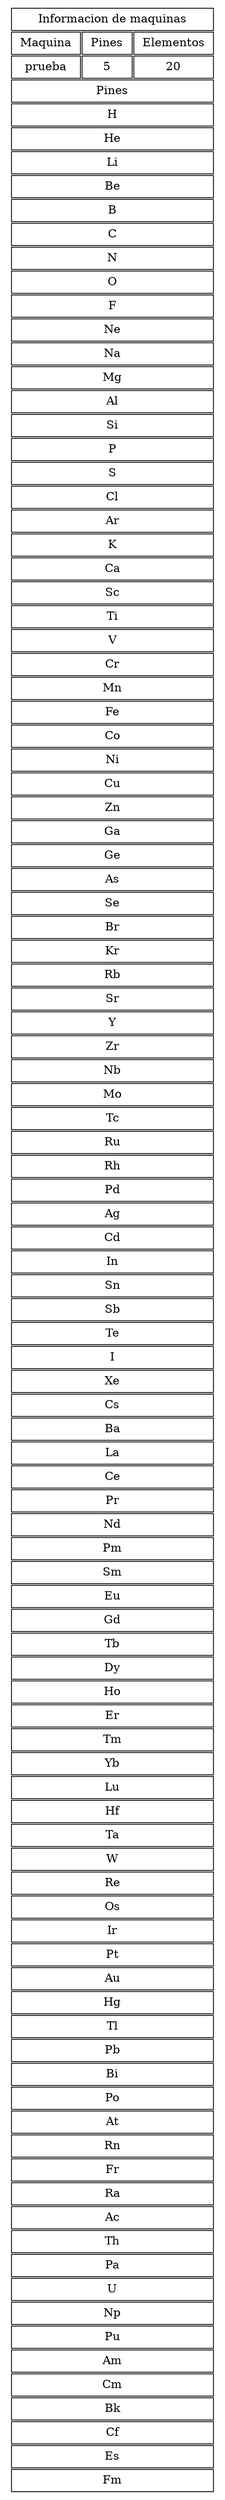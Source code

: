 digraph G { bgcolor="white" 
a0 [shape = "none", label=< 
<TABLE border="0" cellspacing="2" cellpadding="5" bgcolor="white"> 
<TR>
<TD colspan="3" border="1" > Informacion de maquinas </TD> 
</TR>
<TR>
<TD border="1" > Maquina </TD> 
<TD border="1" > Pines </TD> 
<TD border="1" > Elementos </TD> 
</TR>
<TR>
<TD border="1">prueba</TD> 
<TD border="1">5</TD> 
<TD border="1">20</TD> 
</TR>
<TR>
<TD colspan="3" border="1" > Pines </TD> 
</TR>
<TR>
<TD colspan="3" border="1" > H </TD> 
</TR>
<TR>
<TD colspan="3" border="1" > He </TD> 
</TR>
<TR>
<TD colspan="3" border="1" > Li </TD> 
</TR>
<TR>
<TD colspan="3" border="1" > Be </TD> 
</TR>
<TR>
<TD colspan="3" border="1" > B </TD> 
</TR>
<TR>
<TD colspan="3" border="1" > C </TD> 
</TR>
<TR>
<TD colspan="3" border="1" > N </TD> 
</TR>
<TR>
<TD colspan="3" border="1" > O </TD> 
</TR>
<TR>
<TD colspan="3" border="1" > F </TD> 
</TR>
<TR>
<TD colspan="3" border="1" > Ne </TD> 
</TR>
<TR>
<TD colspan="3" border="1" > Na </TD> 
</TR>
<TR>
<TD colspan="3" border="1" > Mg </TD> 
</TR>
<TR>
<TD colspan="3" border="1" > Al </TD> 
</TR>
<TR>
<TD colspan="3" border="1" > Si </TD> 
</TR>
<TR>
<TD colspan="3" border="1" > P </TD> 
</TR>
<TR>
<TD colspan="3" border="1" > S </TD> 
</TR>
<TR>
<TD colspan="3" border="1" > Cl </TD> 
</TR>
<TR>
<TD colspan="3" border="1" > Ar </TD> 
</TR>
<TR>
<TD colspan="3" border="1" > K </TD> 
</TR>
<TR>
<TD colspan="3" border="1" > Ca </TD> 
</TR>
<TR>
<TD colspan="3" border="1" > Sc </TD> 
</TR>
<TR>
<TD colspan="3" border="1" > Ti </TD> 
</TR>
<TR>
<TD colspan="3" border="1" > V </TD> 
</TR>
<TR>
<TD colspan="3" border="1" > Cr </TD> 
</TR>
<TR>
<TD colspan="3" border="1" > Mn </TD> 
</TR>
<TR>
<TD colspan="3" border="1" > Fe </TD> 
</TR>
<TR>
<TD colspan="3" border="1" > Co </TD> 
</TR>
<TR>
<TD colspan="3" border="1" > Ni </TD> 
</TR>
<TR>
<TD colspan="3" border="1" > Cu </TD> 
</TR>
<TR>
<TD colspan="3" border="1" > Zn </TD> 
</TR>
<TR>
<TD colspan="3" border="1" > Ga </TD> 
</TR>
<TR>
<TD colspan="3" border="1" > Ge </TD> 
</TR>
<TR>
<TD colspan="3" border="1" > As </TD> 
</TR>
<TR>
<TD colspan="3" border="1" > Se </TD> 
</TR>
<TR>
<TD colspan="3" border="1" > Br </TD> 
</TR>
<TR>
<TD colspan="3" border="1" > Kr </TD> 
</TR>
<TR>
<TD colspan="3" border="1" > Rb </TD> 
</TR>
<TR>
<TD colspan="3" border="1" > Sr </TD> 
</TR>
<TR>
<TD colspan="3" border="1" > Y </TD> 
</TR>
<TR>
<TD colspan="3" border="1" > Zr </TD> 
</TR>
<TR>
<TD colspan="3" border="1" > Nb </TD> 
</TR>
<TR>
<TD colspan="3" border="1" > Mo </TD> 
</TR>
<TR>
<TD colspan="3" border="1" > Tc </TD> 
</TR>
<TR>
<TD colspan="3" border="1" > Ru </TD> 
</TR>
<TR>
<TD colspan="3" border="1" > Rh </TD> 
</TR>
<TR>
<TD colspan="3" border="1" > Pd </TD> 
</TR>
<TR>
<TD colspan="3" border="1" > Ag </TD> 
</TR>
<TR>
<TD colspan="3" border="1" > Cd </TD> 
</TR>
<TR>
<TD colspan="3" border="1" > In </TD> 
</TR>
<TR>
<TD colspan="3" border="1" > Sn </TD> 
</TR>
<TR>
<TD colspan="3" border="1" > Sb </TD> 
</TR>
<TR>
<TD colspan="3" border="1" > Te </TD> 
</TR>
<TR>
<TD colspan="3" border="1" > I </TD> 
</TR>
<TR>
<TD colspan="3" border="1" > Xe </TD> 
</TR>
<TR>
<TD colspan="3" border="1" > Cs </TD> 
</TR>
<TR>
<TD colspan="3" border="1" > Ba </TD> 
</TR>
<TR>
<TD colspan="3" border="1" > La </TD> 
</TR>
<TR>
<TD colspan="3" border="1" > Ce </TD> 
</TR>
<TR>
<TD colspan="3" border="1" > Pr </TD> 
</TR>
<TR>
<TD colspan="3" border="1" > Nd </TD> 
</TR>
<TR>
<TD colspan="3" border="1" > Pm </TD> 
</TR>
<TR>
<TD colspan="3" border="1" > Sm </TD> 
</TR>
<TR>
<TD colspan="3" border="1" > Eu </TD> 
</TR>
<TR>
<TD colspan="3" border="1" > Gd </TD> 
</TR>
<TR>
<TD colspan="3" border="1" > Tb </TD> 
</TR>
<TR>
<TD colspan="3" border="1" > Dy </TD> 
</TR>
<TR>
<TD colspan="3" border="1" > Ho </TD> 
</TR>
<TR>
<TD colspan="3" border="1" > Er </TD> 
</TR>
<TR>
<TD colspan="3" border="1" > Tm </TD> 
</TR>
<TR>
<TD colspan="3" border="1" > Yb </TD> 
</TR>
<TR>
<TD colspan="3" border="1" > Lu </TD> 
</TR>
<TR>
<TD colspan="3" border="1" > Hf </TD> 
</TR>
<TR>
<TD colspan="3" border="1" > Ta </TD> 
</TR>
<TR>
<TD colspan="3" border="1" > W </TD> 
</TR>
<TR>
<TD colspan="3" border="1" > Re </TD> 
</TR>
<TR>
<TD colspan="3" border="1" > Os </TD> 
</TR>
<TR>
<TD colspan="3" border="1" > Ir </TD> 
</TR>
<TR>
<TD colspan="3" border="1" > Pt </TD> 
</TR>
<TR>
<TD colspan="3" border="1" > Au </TD> 
</TR>
<TR>
<TD colspan="3" border="1" > Hg </TD> 
</TR>
<TR>
<TD colspan="3" border="1" > Tl </TD> 
</TR>
<TR>
<TD colspan="3" border="1" > Pb </TD> 
</TR>
<TR>
<TD colspan="3" border="1" > Bi </TD> 
</TR>
<TR>
<TD colspan="3" border="1" > Po </TD> 
</TR>
<TR>
<TD colspan="3" border="1" > At </TD> 
</TR>
<TR>
<TD colspan="3" border="1" > Rn </TD> 
</TR>
<TR>
<TD colspan="3" border="1" > Fr </TD> 
</TR>
<TR>
<TD colspan="3" border="1" > Ra </TD> 
</TR>
<TR>
<TD colspan="3" border="1" > Ac </TD> 
</TR>
<TR>
<TD colspan="3" border="1" > Th </TD> 
</TR>
<TR>
<TD colspan="3" border="1" > Pa </TD> 
</TR>
<TR>
<TD colspan="3" border="1" > U </TD> 
</TR>
<TR>
<TD colspan="3" border="1" > Np </TD> 
</TR>
<TR>
<TD colspan="3" border="1" > Pu </TD> 
</TR>
<TR>
<TD colspan="3" border="1" > Am </TD> 
</TR>
<TR>
<TD colspan="3" border="1" > Cm </TD> 
</TR>
<TR>
<TD colspan="3" border="1" > Bk </TD> 
</TR>
<TR>
<TD colspan="3" border="1" > Cf </TD> 
</TR>
<TR>
<TD colspan="3" border="1" > Es </TD> 
</TR>
<TR>
<TD colspan="3" border="1" > Fm </TD> 
</TR>
</TABLE>>]; 
}
